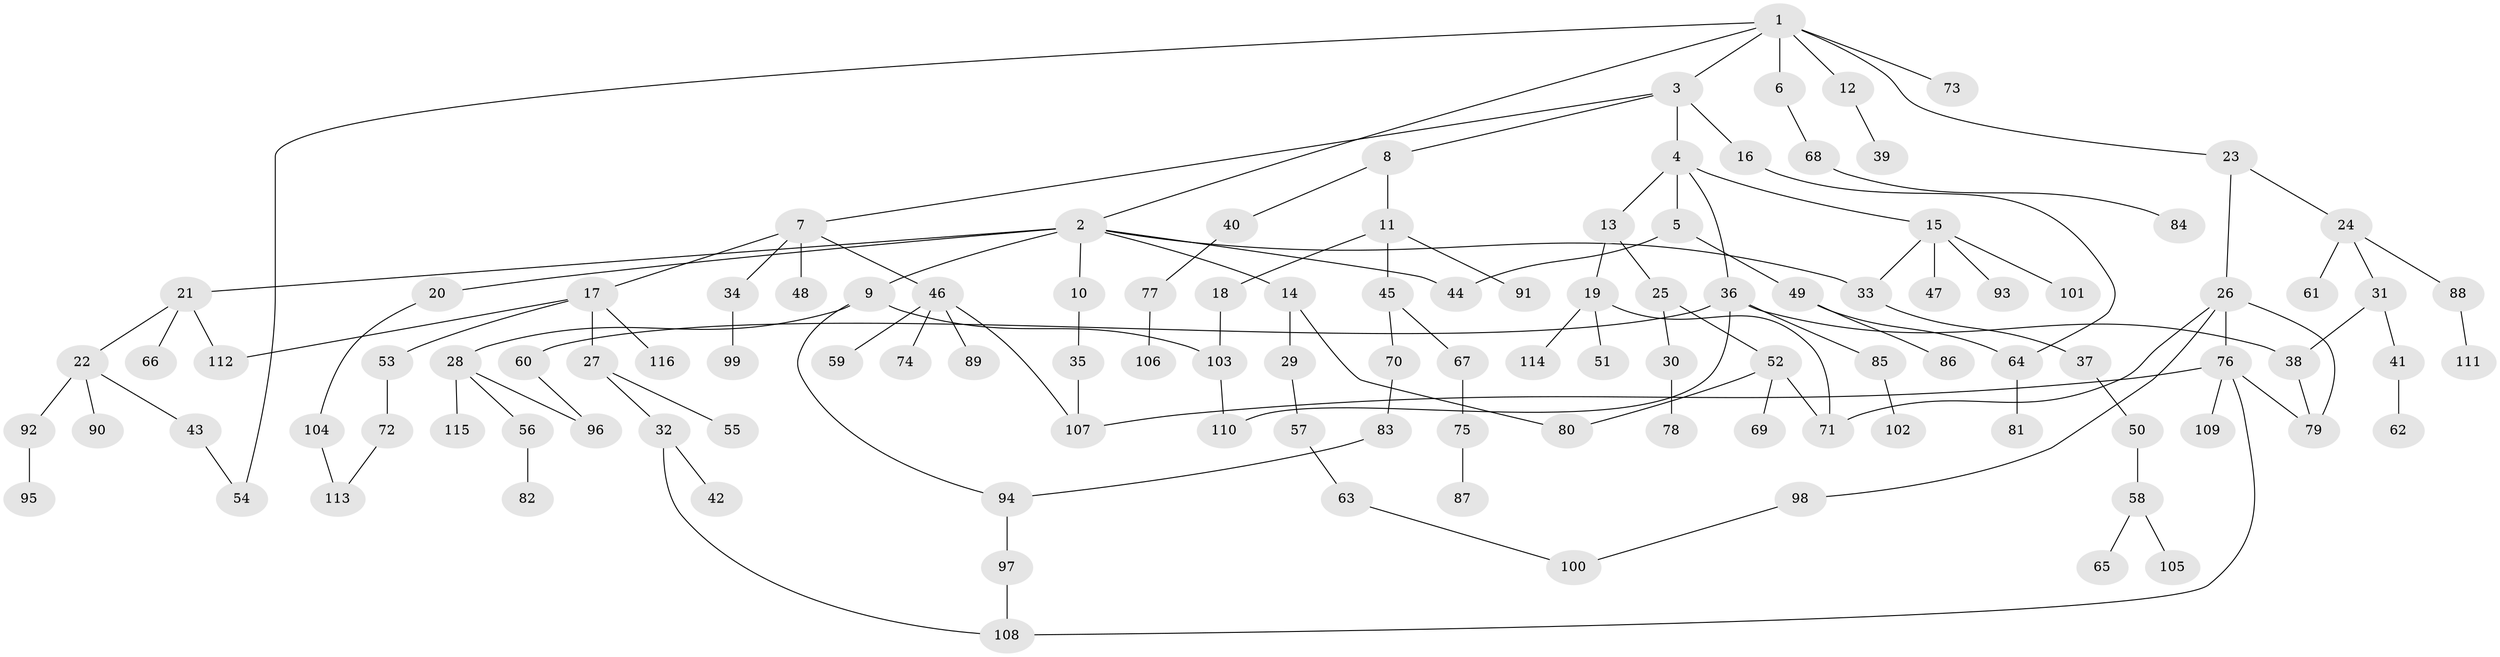 // Generated by graph-tools (version 1.1) at 2025/42/03/09/25 04:42:19]
// undirected, 116 vertices, 136 edges
graph export_dot {
graph [start="1"]
  node [color=gray90,style=filled];
  1;
  2;
  3;
  4;
  5;
  6;
  7;
  8;
  9;
  10;
  11;
  12;
  13;
  14;
  15;
  16;
  17;
  18;
  19;
  20;
  21;
  22;
  23;
  24;
  25;
  26;
  27;
  28;
  29;
  30;
  31;
  32;
  33;
  34;
  35;
  36;
  37;
  38;
  39;
  40;
  41;
  42;
  43;
  44;
  45;
  46;
  47;
  48;
  49;
  50;
  51;
  52;
  53;
  54;
  55;
  56;
  57;
  58;
  59;
  60;
  61;
  62;
  63;
  64;
  65;
  66;
  67;
  68;
  69;
  70;
  71;
  72;
  73;
  74;
  75;
  76;
  77;
  78;
  79;
  80;
  81;
  82;
  83;
  84;
  85;
  86;
  87;
  88;
  89;
  90;
  91;
  92;
  93;
  94;
  95;
  96;
  97;
  98;
  99;
  100;
  101;
  102;
  103;
  104;
  105;
  106;
  107;
  108;
  109;
  110;
  111;
  112;
  113;
  114;
  115;
  116;
  1 -- 2;
  1 -- 3;
  1 -- 6;
  1 -- 12;
  1 -- 23;
  1 -- 73;
  1 -- 54;
  2 -- 9;
  2 -- 10;
  2 -- 14;
  2 -- 20;
  2 -- 21;
  2 -- 44;
  2 -- 33;
  3 -- 4;
  3 -- 7;
  3 -- 8;
  3 -- 16;
  4 -- 5;
  4 -- 13;
  4 -- 15;
  4 -- 36;
  5 -- 44;
  5 -- 49;
  6 -- 68;
  7 -- 17;
  7 -- 34;
  7 -- 46;
  7 -- 48;
  8 -- 11;
  8 -- 40;
  9 -- 28;
  9 -- 94;
  9 -- 103;
  10 -- 35;
  11 -- 18;
  11 -- 45;
  11 -- 91;
  12 -- 39;
  13 -- 19;
  13 -- 25;
  14 -- 29;
  14 -- 80;
  15 -- 33;
  15 -- 47;
  15 -- 93;
  15 -- 101;
  16 -- 64;
  17 -- 27;
  17 -- 53;
  17 -- 112;
  17 -- 116;
  18 -- 103;
  19 -- 51;
  19 -- 114;
  19 -- 71;
  20 -- 104;
  21 -- 22;
  21 -- 66;
  21 -- 112;
  22 -- 43;
  22 -- 90;
  22 -- 92;
  23 -- 24;
  23 -- 26;
  24 -- 31;
  24 -- 61;
  24 -- 88;
  25 -- 30;
  25 -- 52;
  26 -- 76;
  26 -- 79;
  26 -- 98;
  26 -- 71;
  27 -- 32;
  27 -- 55;
  28 -- 56;
  28 -- 96;
  28 -- 115;
  29 -- 57;
  30 -- 78;
  31 -- 41;
  31 -- 38;
  32 -- 42;
  32 -- 108;
  33 -- 37;
  34 -- 99;
  35 -- 107;
  36 -- 38;
  36 -- 60;
  36 -- 85;
  36 -- 110;
  37 -- 50;
  38 -- 79;
  40 -- 77;
  41 -- 62;
  43 -- 54;
  45 -- 67;
  45 -- 70;
  46 -- 59;
  46 -- 74;
  46 -- 89;
  46 -- 107;
  49 -- 86;
  49 -- 64;
  50 -- 58;
  52 -- 69;
  52 -- 71;
  52 -- 80;
  53 -- 72;
  56 -- 82;
  57 -- 63;
  58 -- 65;
  58 -- 105;
  60 -- 96;
  63 -- 100;
  64 -- 81;
  67 -- 75;
  68 -- 84;
  70 -- 83;
  72 -- 113;
  75 -- 87;
  76 -- 107;
  76 -- 109;
  76 -- 108;
  76 -- 79;
  77 -- 106;
  83 -- 94;
  85 -- 102;
  88 -- 111;
  92 -- 95;
  94 -- 97;
  97 -- 108;
  98 -- 100;
  103 -- 110;
  104 -- 113;
}
